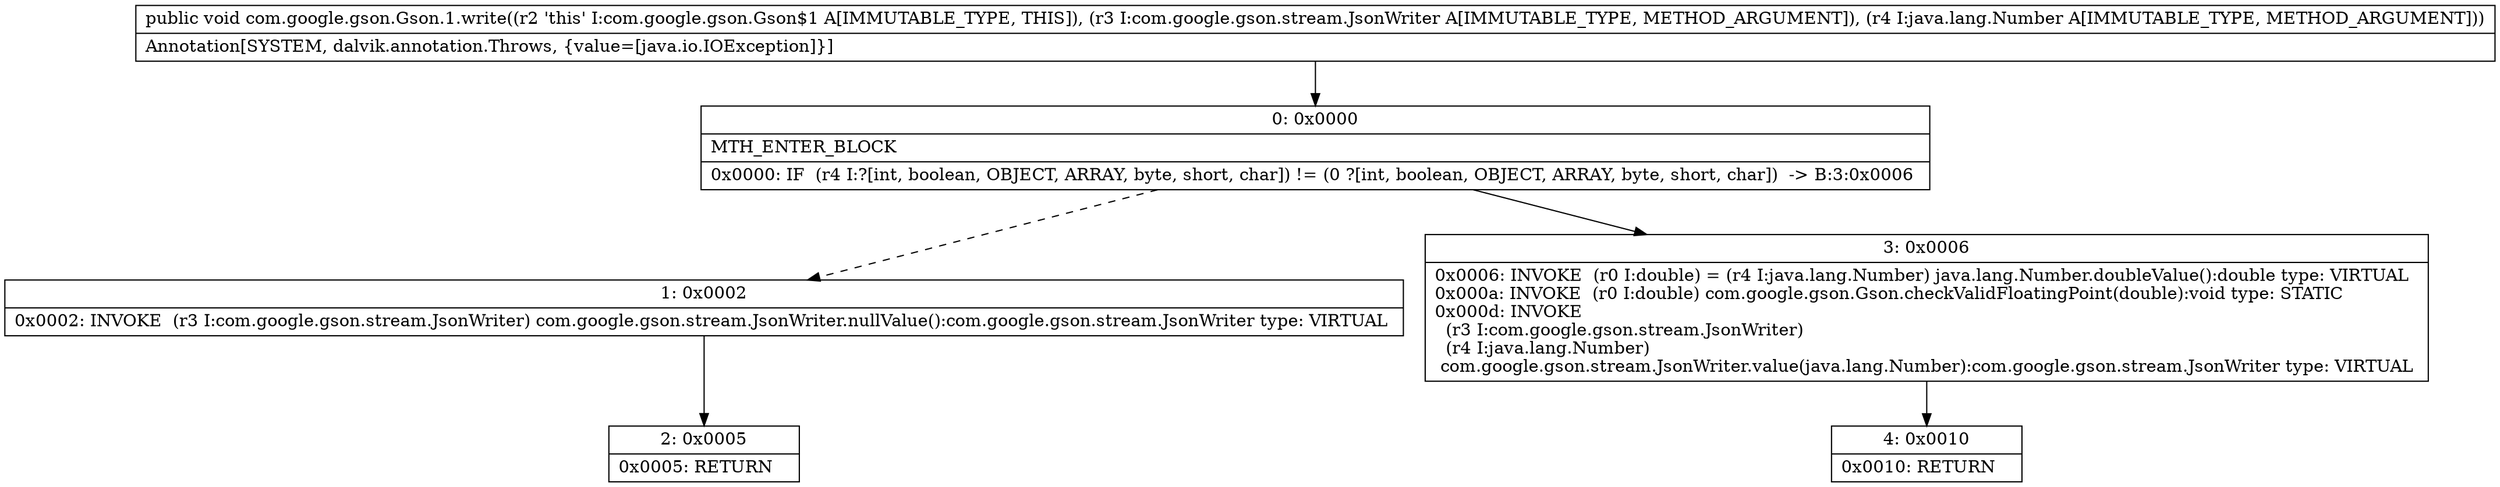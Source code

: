 digraph "CFG forcom.google.gson.Gson.1.write(Lcom\/google\/gson\/stream\/JsonWriter;Ljava\/lang\/Number;)V" {
Node_0 [shape=record,label="{0\:\ 0x0000|MTH_ENTER_BLOCK\l|0x0000: IF  (r4 I:?[int, boolean, OBJECT, ARRAY, byte, short, char]) != (0 ?[int, boolean, OBJECT, ARRAY, byte, short, char])  \-\> B:3:0x0006 \l}"];
Node_1 [shape=record,label="{1\:\ 0x0002|0x0002: INVOKE  (r3 I:com.google.gson.stream.JsonWriter) com.google.gson.stream.JsonWriter.nullValue():com.google.gson.stream.JsonWriter type: VIRTUAL \l}"];
Node_2 [shape=record,label="{2\:\ 0x0005|0x0005: RETURN   \l}"];
Node_3 [shape=record,label="{3\:\ 0x0006|0x0006: INVOKE  (r0 I:double) = (r4 I:java.lang.Number) java.lang.Number.doubleValue():double type: VIRTUAL \l0x000a: INVOKE  (r0 I:double) com.google.gson.Gson.checkValidFloatingPoint(double):void type: STATIC \l0x000d: INVOKE  \l  (r3 I:com.google.gson.stream.JsonWriter)\l  (r4 I:java.lang.Number)\l com.google.gson.stream.JsonWriter.value(java.lang.Number):com.google.gson.stream.JsonWriter type: VIRTUAL \l}"];
Node_4 [shape=record,label="{4\:\ 0x0010|0x0010: RETURN   \l}"];
MethodNode[shape=record,label="{public void com.google.gson.Gson.1.write((r2 'this' I:com.google.gson.Gson$1 A[IMMUTABLE_TYPE, THIS]), (r3 I:com.google.gson.stream.JsonWriter A[IMMUTABLE_TYPE, METHOD_ARGUMENT]), (r4 I:java.lang.Number A[IMMUTABLE_TYPE, METHOD_ARGUMENT]))  | Annotation[SYSTEM, dalvik.annotation.Throws, \{value=[java.io.IOException]\}]\l}"];
MethodNode -> Node_0;
Node_0 -> Node_1[style=dashed];
Node_0 -> Node_3;
Node_1 -> Node_2;
Node_3 -> Node_4;
}

